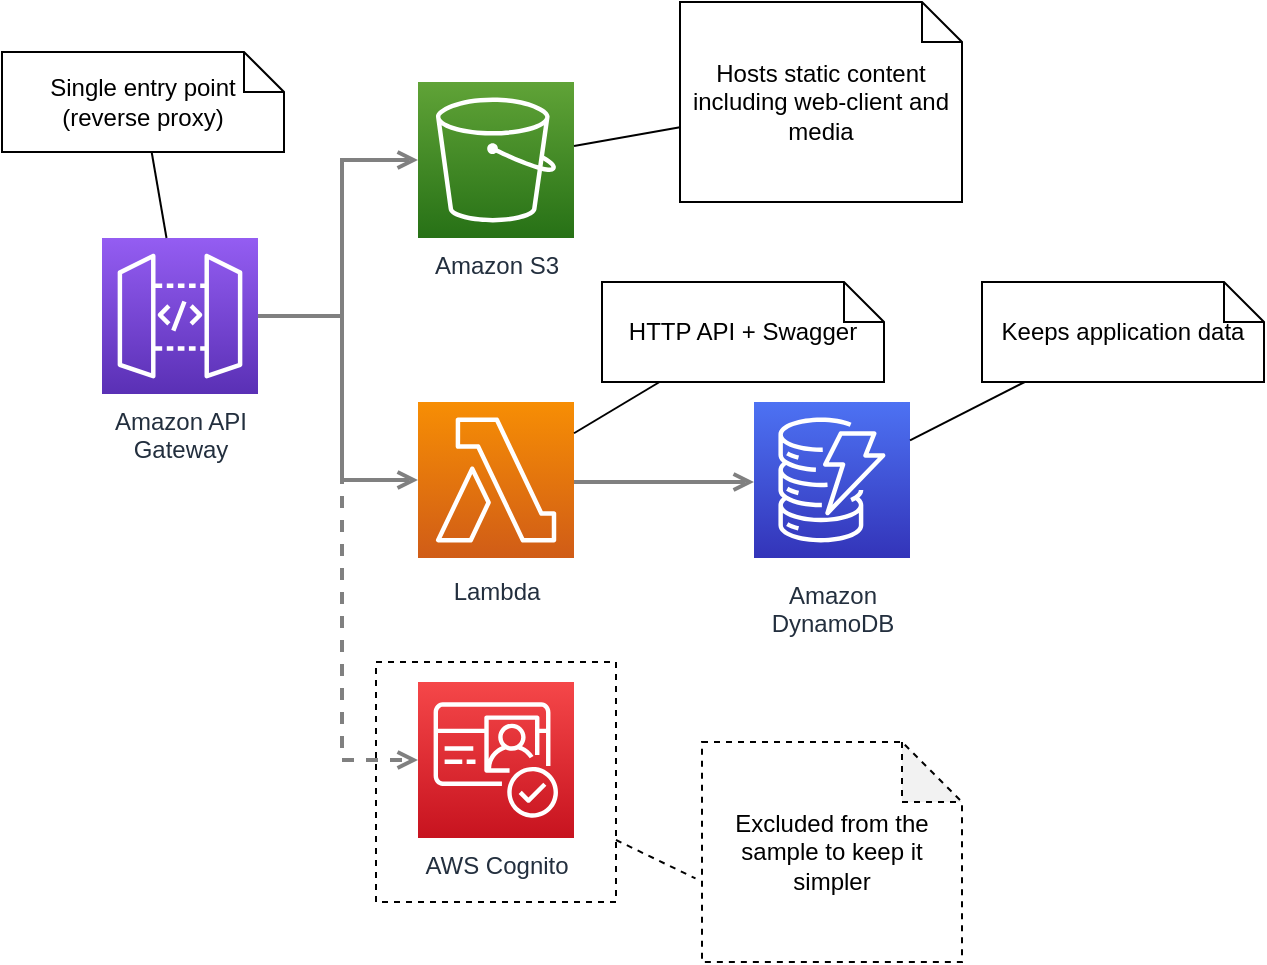 <mxfile version="15.1.3" type="device"><diagram id="Ht1M8jgEwFfnCIfOTk4-" name="Page-1"><mxGraphModel dx="922" dy="665" grid="1" gridSize="10" guides="1" tooltips="1" connect="1" arrows="1" fold="1" page="1" pageScale="1" pageWidth="1169" pageHeight="827" math="0" shadow="0"><root><mxCell id="0"/><mxCell id="1" parent="0"/><mxCell id="UApN72BsKYWic6dluy-2-2" value="" style="rounded=0;whiteSpace=wrap;html=1;fillColor=none;dashed=1;" parent="1" vertex="1"><mxGeometry x="217" y="370" width="120" height="120" as="geometry"/></mxCell><mxCell id="nkhSQXfFp0P0pOoWo3UG-1" value="Amazon API&lt;br&gt;Gateway&lt;br&gt;" style="outlineConnect=0;fontColor=#232F3E;gradientColor=#945DF2;gradientDirection=north;fillColor=#5A30B5;strokeColor=#ffffff;dashed=0;verticalLabelPosition=bottom;verticalAlign=top;align=center;html=1;fontSize=12;fontStyle=0;aspect=fixed;shape=mxgraph.aws4.resourceIcon;resIcon=mxgraph.aws4.api_gateway;labelBackgroundColor=#ffffff;" parent="1" vertex="1"><mxGeometry x="80" y="158" width="78" height="78" as="geometry"/></mxCell><mxCell id="nkhSQXfFp0P0pOoWo3UG-2" value="Lambda" style="outlineConnect=0;fontColor=#232F3E;gradientColor=#F78E04;gradientDirection=north;fillColor=#D05C17;strokeColor=#ffffff;dashed=0;verticalLabelPosition=bottom;verticalAlign=top;align=center;html=1;fontSize=12;fontStyle=0;aspect=fixed;shape=mxgraph.aws4.resourceIcon;resIcon=mxgraph.aws4.lambda;labelBackgroundColor=#ffffff;spacingTop=3;" parent="1" vertex="1"><mxGeometry x="238" y="240" width="78" height="78" as="geometry"/></mxCell><mxCell id="nkhSQXfFp0P0pOoWo3UG-4" value="Amazon S3" style="outlineConnect=0;fontColor=#232F3E;gradientColor=#60A337;gradientDirection=north;fillColor=#277116;strokeColor=#ffffff;dashed=0;verticalLabelPosition=bottom;verticalAlign=top;align=center;html=1;fontSize=12;fontStyle=0;aspect=fixed;shape=mxgraph.aws4.resourceIcon;resIcon=mxgraph.aws4.s3;labelBackgroundColor=#ffffff;" parent="1" vertex="1"><mxGeometry x="238.0" y="80" width="78" height="78" as="geometry"/></mxCell><mxCell id="nkhSQXfFp0P0pOoWo3UG-5" value="Amazon&lt;br&gt;DynamoDB&lt;br&gt;" style="outlineConnect=0;fontColor=#232F3E;gradientColor=#4D72F3;gradientDirection=north;fillColor=#3334B9;strokeColor=#ffffff;dashed=0;verticalLabelPosition=bottom;verticalAlign=top;align=center;html=1;fontSize=12;fontStyle=0;aspect=fixed;shape=mxgraph.aws4.resourceIcon;resIcon=mxgraph.aws4.dynamodb;labelBackgroundColor=#ffffff;spacingTop=5;" parent="1" vertex="1"><mxGeometry x="406.0" y="240" width="78" height="78" as="geometry"/></mxCell><mxCell id="nkhSQXfFp0P0pOoWo3UG-6" value="" style="edgeStyle=orthogonalEdgeStyle;rounded=0;orthogonalLoop=1;jettySize=auto;html=1;startArrow=none;startFill=0;endArrow=open;endFill=0;strokeWidth=2;strokeColor=#808080;" parent="1" source="nkhSQXfFp0P0pOoWo3UG-1" target="nkhSQXfFp0P0pOoWo3UG-4" edge="1"><mxGeometry relative="1" as="geometry"><mxPoint x="180" y="220" as="sourcePoint"/><mxPoint x="690.5" y="-237.5" as="targetPoint"/><Array as="points"><mxPoint x="200" y="197"/><mxPoint x="200" y="119"/></Array></mxGeometry></mxCell><mxCell id="nkhSQXfFp0P0pOoWo3UG-7" value="" style="edgeStyle=orthogonalEdgeStyle;rounded=0;orthogonalLoop=1;jettySize=auto;html=1;startArrow=none;startFill=0;endArrow=open;endFill=0;strokeWidth=2;strokeColor=#808080;" parent="1" source="nkhSQXfFp0P0pOoWo3UG-1" target="nkhSQXfFp0P0pOoWo3UG-2" edge="1"><mxGeometry relative="1" as="geometry"><mxPoint x="168" y="207" as="sourcePoint"/><mxPoint x="220" y="300" as="targetPoint"/><Array as="points"><mxPoint x="200" y="197"/><mxPoint x="200" y="279"/></Array></mxGeometry></mxCell><mxCell id="nkhSQXfFp0P0pOoWo3UG-10" value="" style="edgeStyle=orthogonalEdgeStyle;rounded=0;orthogonalLoop=1;jettySize=auto;html=1;startArrow=none;startFill=0;endArrow=open;endFill=0;strokeWidth=2;strokeColor=#808080;" parent="1" target="nkhSQXfFp0P0pOoWo3UG-5" edge="1"><mxGeometry relative="1" as="geometry"><mxPoint x="316" y="280" as="sourcePoint"/><mxPoint x="396" y="272" as="targetPoint"/><Array as="points"><mxPoint x="380" y="280"/><mxPoint x="380" y="280"/></Array></mxGeometry></mxCell><mxCell id="UApN72BsKYWic6dluy-2-3" value="Excluded from the sample&amp;nbsp;to keep it simpler" style="shape=note;whiteSpace=wrap;html=1;backgroundOutline=1;darkOpacity=0.05;dashed=1;" parent="1" vertex="1"><mxGeometry x="380" y="410" width="130" height="110" as="geometry"/></mxCell><mxCell id="UApN72BsKYWic6dluy-2-1" value="AWS Cognito" style="sketch=0;points=[[0,0,0],[0.25,0,0],[0.5,0,0],[0.75,0,0],[1,0,0],[0,1,0],[0.25,1,0],[0.5,1,0],[0.75,1,0],[1,1,0],[0,0.25,0],[0,0.5,0],[0,0.75,0],[1,0.25,0],[1,0.5,0],[1,0.75,0]];outlineConnect=0;fontColor=#232F3E;gradientColor=#F54749;gradientDirection=north;fillColor=#C7131F;strokeColor=#ffffff;dashed=0;verticalLabelPosition=bottom;verticalAlign=top;align=center;html=1;fontSize=12;fontStyle=0;aspect=fixed;shape=mxgraph.aws4.resourceIcon;resIcon=mxgraph.aws4.cognito;" parent="1" vertex="1"><mxGeometry x="238" y="380" width="78" height="78" as="geometry"/></mxCell><mxCell id="UApN72BsKYWic6dluy-2-8" value="" style="endArrow=none;html=1;entryX=-0.025;entryY=0.62;entryDx=0;entryDy=0;entryPerimeter=0;dashed=1;" parent="1" source="UApN72BsKYWic6dluy-2-2" target="UApN72BsKYWic6dluy-2-3" edge="1"><mxGeometry width="50" height="50" relative="1" as="geometry"><mxPoint x="470" y="680" as="sourcePoint"/><mxPoint x="520" y="630" as="targetPoint"/></mxGeometry></mxCell><mxCell id="OAmGEluAfmEA_fc2oKZd-2" value="Hosts static content including web-client and media" style="shape=note;size=20;whiteSpace=wrap;html=1;" vertex="1" parent="1"><mxGeometry x="369" y="40" width="141" height="100" as="geometry"/></mxCell><mxCell id="OAmGEluAfmEA_fc2oKZd-4" value="" style="endArrow=none;html=1;" edge="1" parent="1" source="nkhSQXfFp0P0pOoWo3UG-4" target="OAmGEluAfmEA_fc2oKZd-2"><mxGeometry width="50" height="50" relative="1" as="geometry"><mxPoint x="400" y="160" as="sourcePoint"/><mxPoint x="409.75" y="410" as="targetPoint"/></mxGeometry></mxCell><mxCell id="OAmGEluAfmEA_fc2oKZd-5" value="" style="edgeStyle=orthogonalEdgeStyle;rounded=0;orthogonalLoop=1;jettySize=auto;html=1;startArrow=none;startFill=0;endArrow=open;endFill=0;strokeWidth=2;strokeColor=#808080;entryX=0;entryY=0.5;entryDx=0;entryDy=0;entryPerimeter=0;dashed=1;" edge="1" parent="1" source="nkhSQXfFp0P0pOoWo3UG-1" target="UApN72BsKYWic6dluy-2-1"><mxGeometry relative="1" as="geometry"><mxPoint x="160" y="207" as="sourcePoint"/><mxPoint x="248.0" y="289" as="targetPoint"/><Array as="points"><mxPoint x="200" y="197"/><mxPoint x="200" y="419"/></Array></mxGeometry></mxCell><mxCell id="OAmGEluAfmEA_fc2oKZd-6" value="HTTP API + Swagger" style="shape=note;size=20;whiteSpace=wrap;html=1;" vertex="1" parent="1"><mxGeometry x="330" y="180" width="141" height="50" as="geometry"/></mxCell><mxCell id="OAmGEluAfmEA_fc2oKZd-7" value="Keeps application data" style="shape=note;size=20;whiteSpace=wrap;html=1;" vertex="1" parent="1"><mxGeometry x="520" y="180" width="141" height="50" as="geometry"/></mxCell><mxCell id="OAmGEluAfmEA_fc2oKZd-8" value="" style="endArrow=none;html=1;" edge="1" parent="1" source="nkhSQXfFp0P0pOoWo3UG-2" target="OAmGEluAfmEA_fc2oKZd-6"><mxGeometry width="50" height="50" relative="1" as="geometry"><mxPoint x="277.0" y="209.46" as="sourcePoint"/><mxPoint x="330" y="200.002" as="targetPoint"/></mxGeometry></mxCell><mxCell id="OAmGEluAfmEA_fc2oKZd-9" value="" style="endArrow=none;html=1;" edge="1" parent="1" source="nkhSQXfFp0P0pOoWo3UG-5" target="OAmGEluAfmEA_fc2oKZd-7"><mxGeometry width="50" height="50" relative="1" as="geometry"><mxPoint x="510" y="275.632" as="sourcePoint"/><mxPoint x="552.777" y="250" as="targetPoint"/></mxGeometry></mxCell><mxCell id="OAmGEluAfmEA_fc2oKZd-10" value="Single entry point&lt;br&gt;(reverse proxy)" style="shape=note;size=20;whiteSpace=wrap;html=1;" vertex="1" parent="1"><mxGeometry x="30" y="65" width="141" height="50" as="geometry"/></mxCell><mxCell id="OAmGEluAfmEA_fc2oKZd-11" value="" style="endArrow=none;html=1;" edge="1" parent="1" source="nkhSQXfFp0P0pOoWo3UG-1" target="OAmGEluAfmEA_fc2oKZd-10"><mxGeometry width="50" height="50" relative="1" as="geometry"><mxPoint x="30" y="149.165" as="sourcePoint"/><mxPoint x="87.345" y="120" as="targetPoint"/></mxGeometry></mxCell></root></mxGraphModel></diagram></mxfile>